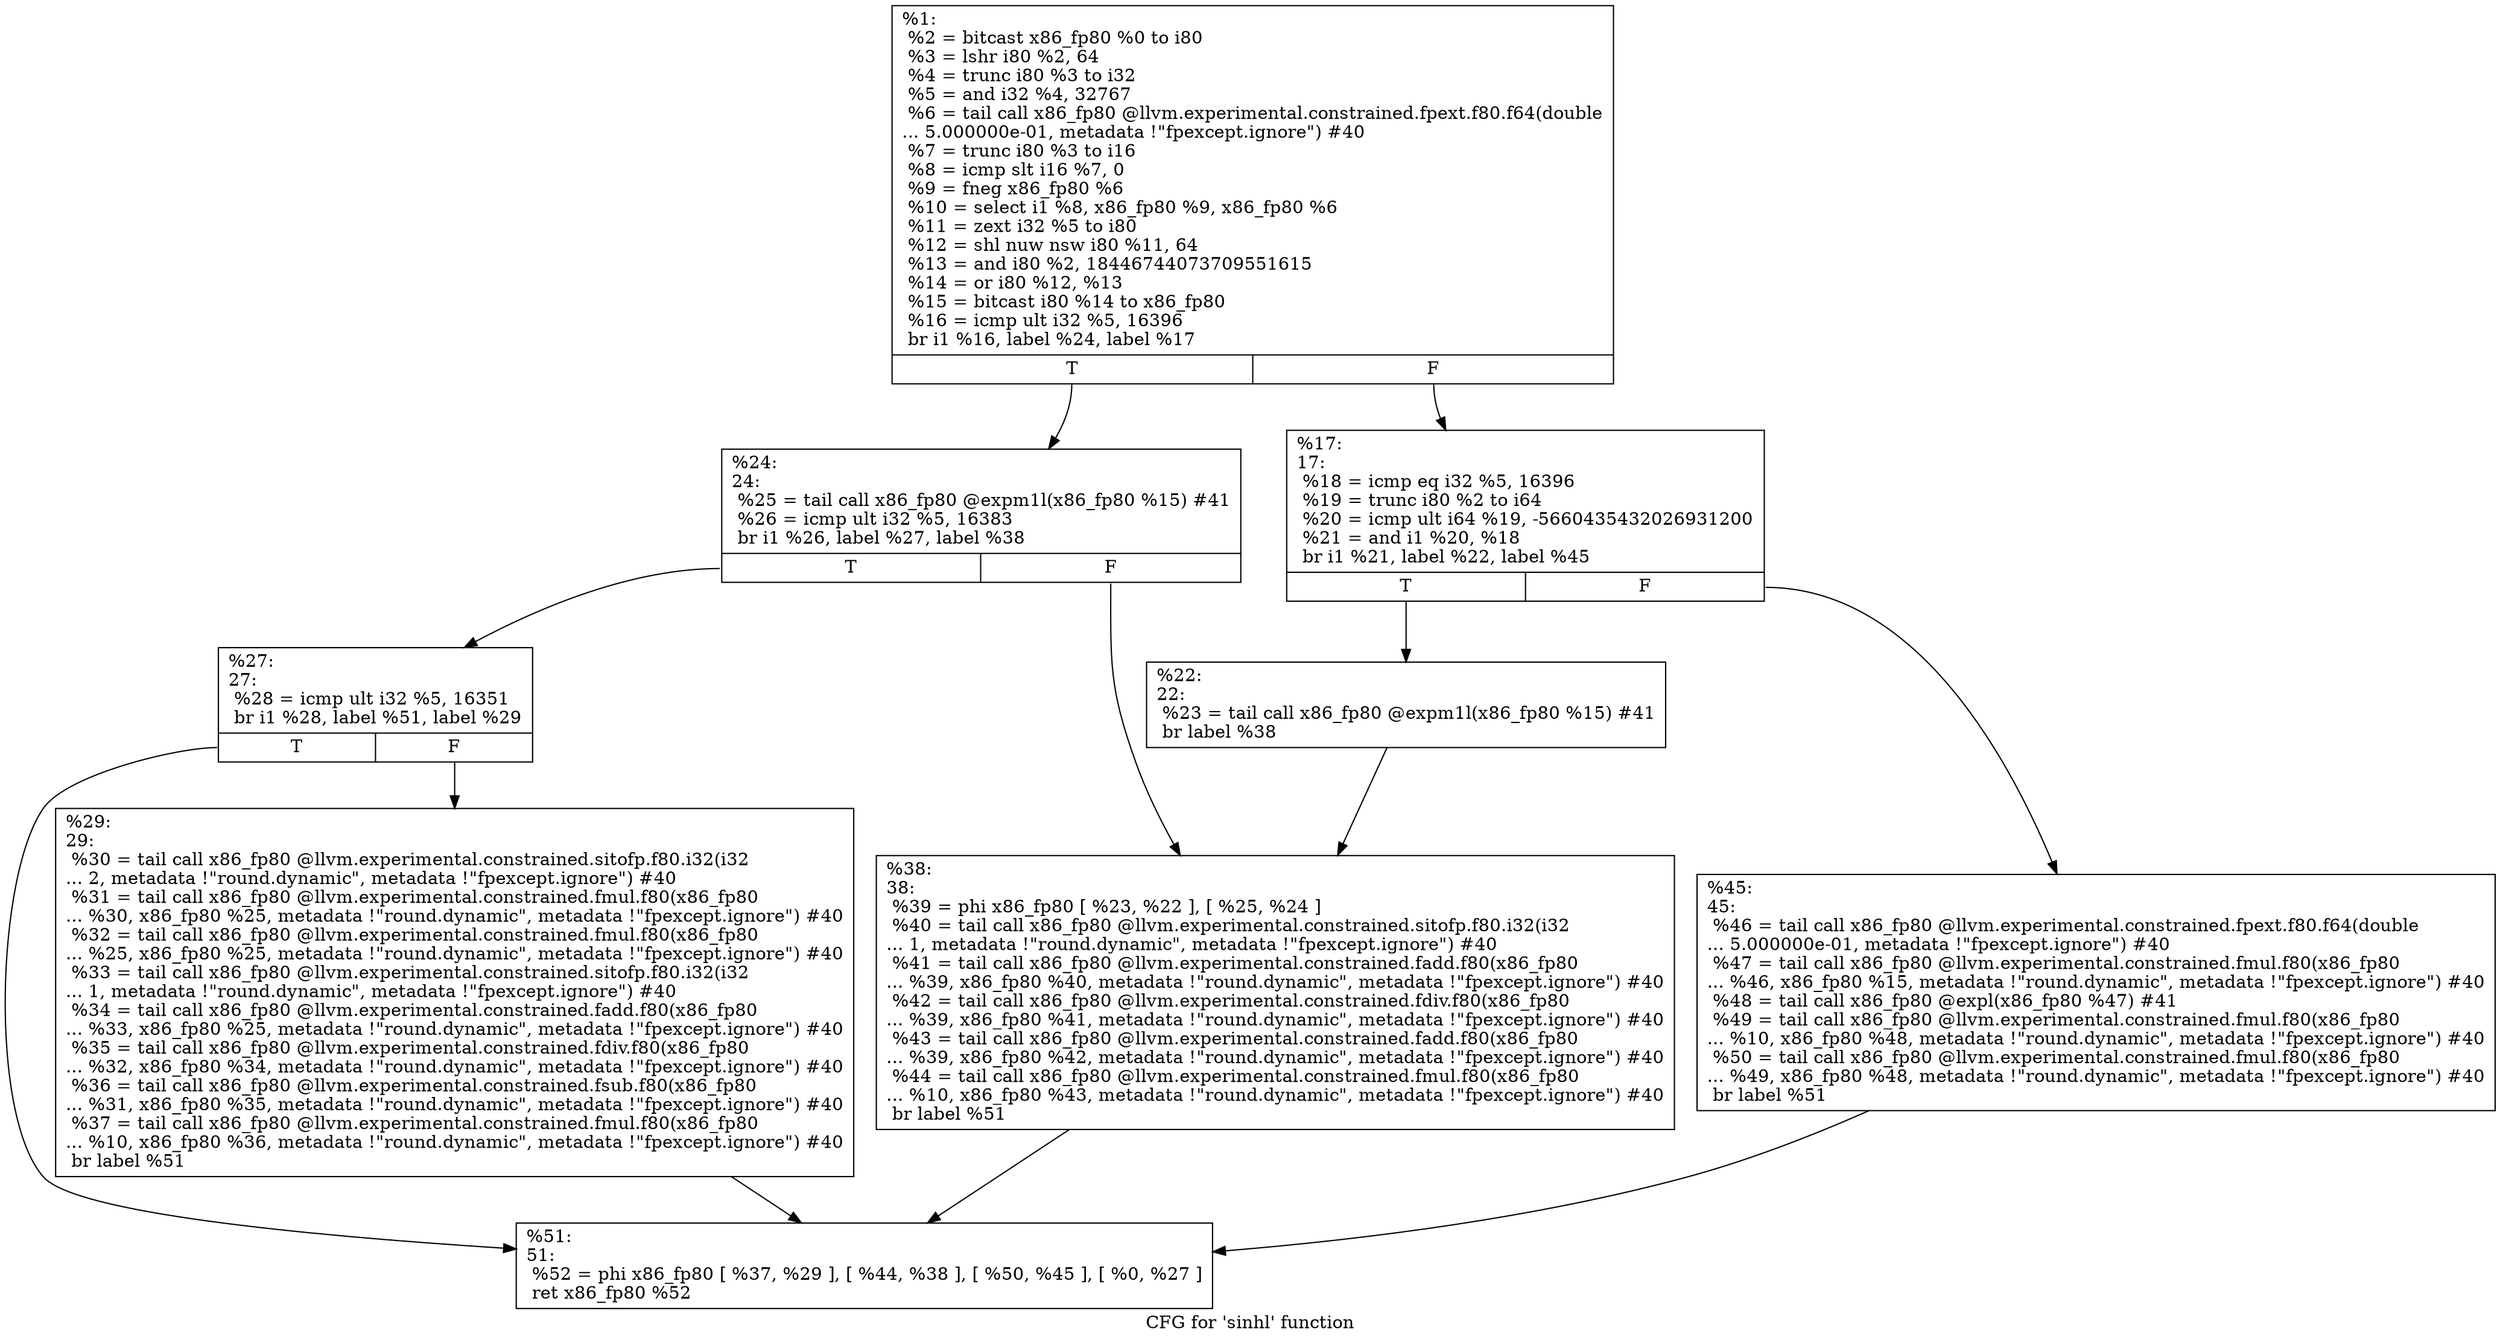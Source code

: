 digraph "CFG for 'sinhl' function" {
	label="CFG for 'sinhl' function";

	Node0x1eef910 [shape=record,label="{%1:\l  %2 = bitcast x86_fp80 %0 to i80\l  %3 = lshr i80 %2, 64\l  %4 = trunc i80 %3 to i32\l  %5 = and i32 %4, 32767\l  %6 = tail call x86_fp80 @llvm.experimental.constrained.fpext.f80.f64(double\l... 5.000000e-01, metadata !\"fpexcept.ignore\") #40\l  %7 = trunc i80 %3 to i16\l  %8 = icmp slt i16 %7, 0\l  %9 = fneg x86_fp80 %6\l  %10 = select i1 %8, x86_fp80 %9, x86_fp80 %6\l  %11 = zext i32 %5 to i80\l  %12 = shl nuw nsw i80 %11, 64\l  %13 = and i80 %2, 18446744073709551615\l  %14 = or i80 %12, %13\l  %15 = bitcast i80 %14 to x86_fp80\l  %16 = icmp ult i32 %5, 16396\l  br i1 %16, label %24, label %17\l|{<s0>T|<s1>F}}"];
	Node0x1eef910:s0 -> Node0x1eefa00;
	Node0x1eef910:s1 -> Node0x1eef960;
	Node0x1eef960 [shape=record,label="{%17:\l17:                                               \l  %18 = icmp eq i32 %5, 16396\l  %19 = trunc i80 %2 to i64\l  %20 = icmp ult i64 %19, -5660435432026931200\l  %21 = and i1 %20, %18\l  br i1 %21, label %22, label %45\l|{<s0>T|<s1>F}}"];
	Node0x1eef960:s0 -> Node0x1eef9b0;
	Node0x1eef960:s1 -> Node0x1eefb40;
	Node0x1eef9b0 [shape=record,label="{%22:\l22:                                               \l  %23 = tail call x86_fp80 @expm1l(x86_fp80 %15) #41\l  br label %38\l}"];
	Node0x1eef9b0 -> Node0x1eefaf0;
	Node0x1eefa00 [shape=record,label="{%24:\l24:                                               \l  %25 = tail call x86_fp80 @expm1l(x86_fp80 %15) #41\l  %26 = icmp ult i32 %5, 16383\l  br i1 %26, label %27, label %38\l|{<s0>T|<s1>F}}"];
	Node0x1eefa00:s0 -> Node0x1eefa50;
	Node0x1eefa00:s1 -> Node0x1eefaf0;
	Node0x1eefa50 [shape=record,label="{%27:\l27:                                               \l  %28 = icmp ult i32 %5, 16351\l  br i1 %28, label %51, label %29\l|{<s0>T|<s1>F}}"];
	Node0x1eefa50:s0 -> Node0x1eefb90;
	Node0x1eefa50:s1 -> Node0x1eefaa0;
	Node0x1eefaa0 [shape=record,label="{%29:\l29:                                               \l  %30 = tail call x86_fp80 @llvm.experimental.constrained.sitofp.f80.i32(i32\l... 2, metadata !\"round.dynamic\", metadata !\"fpexcept.ignore\") #40\l  %31 = tail call x86_fp80 @llvm.experimental.constrained.fmul.f80(x86_fp80\l... %30, x86_fp80 %25, metadata !\"round.dynamic\", metadata !\"fpexcept.ignore\") #40\l  %32 = tail call x86_fp80 @llvm.experimental.constrained.fmul.f80(x86_fp80\l... %25, x86_fp80 %25, metadata !\"round.dynamic\", metadata !\"fpexcept.ignore\") #40\l  %33 = tail call x86_fp80 @llvm.experimental.constrained.sitofp.f80.i32(i32\l... 1, metadata !\"round.dynamic\", metadata !\"fpexcept.ignore\") #40\l  %34 = tail call x86_fp80 @llvm.experimental.constrained.fadd.f80(x86_fp80\l... %33, x86_fp80 %25, metadata !\"round.dynamic\", metadata !\"fpexcept.ignore\") #40\l  %35 = tail call x86_fp80 @llvm.experimental.constrained.fdiv.f80(x86_fp80\l... %32, x86_fp80 %34, metadata !\"round.dynamic\", metadata !\"fpexcept.ignore\") #40\l  %36 = tail call x86_fp80 @llvm.experimental.constrained.fsub.f80(x86_fp80\l... %31, x86_fp80 %35, metadata !\"round.dynamic\", metadata !\"fpexcept.ignore\") #40\l  %37 = tail call x86_fp80 @llvm.experimental.constrained.fmul.f80(x86_fp80\l... %10, x86_fp80 %36, metadata !\"round.dynamic\", metadata !\"fpexcept.ignore\") #40\l  br label %51\l}"];
	Node0x1eefaa0 -> Node0x1eefb90;
	Node0x1eefaf0 [shape=record,label="{%38:\l38:                                               \l  %39 = phi x86_fp80 [ %23, %22 ], [ %25, %24 ]\l  %40 = tail call x86_fp80 @llvm.experimental.constrained.sitofp.f80.i32(i32\l... 1, metadata !\"round.dynamic\", metadata !\"fpexcept.ignore\") #40\l  %41 = tail call x86_fp80 @llvm.experimental.constrained.fadd.f80(x86_fp80\l... %39, x86_fp80 %40, metadata !\"round.dynamic\", metadata !\"fpexcept.ignore\") #40\l  %42 = tail call x86_fp80 @llvm.experimental.constrained.fdiv.f80(x86_fp80\l... %39, x86_fp80 %41, metadata !\"round.dynamic\", metadata !\"fpexcept.ignore\") #40\l  %43 = tail call x86_fp80 @llvm.experimental.constrained.fadd.f80(x86_fp80\l... %39, x86_fp80 %42, metadata !\"round.dynamic\", metadata !\"fpexcept.ignore\") #40\l  %44 = tail call x86_fp80 @llvm.experimental.constrained.fmul.f80(x86_fp80\l... %10, x86_fp80 %43, metadata !\"round.dynamic\", metadata !\"fpexcept.ignore\") #40\l  br label %51\l}"];
	Node0x1eefaf0 -> Node0x1eefb90;
	Node0x1eefb40 [shape=record,label="{%45:\l45:                                               \l  %46 = tail call x86_fp80 @llvm.experimental.constrained.fpext.f80.f64(double\l... 5.000000e-01, metadata !\"fpexcept.ignore\") #40\l  %47 = tail call x86_fp80 @llvm.experimental.constrained.fmul.f80(x86_fp80\l... %46, x86_fp80 %15, metadata !\"round.dynamic\", metadata !\"fpexcept.ignore\") #40\l  %48 = tail call x86_fp80 @expl(x86_fp80 %47) #41\l  %49 = tail call x86_fp80 @llvm.experimental.constrained.fmul.f80(x86_fp80\l... %10, x86_fp80 %48, metadata !\"round.dynamic\", metadata !\"fpexcept.ignore\") #40\l  %50 = tail call x86_fp80 @llvm.experimental.constrained.fmul.f80(x86_fp80\l... %49, x86_fp80 %48, metadata !\"round.dynamic\", metadata !\"fpexcept.ignore\") #40\l  br label %51\l}"];
	Node0x1eefb40 -> Node0x1eefb90;
	Node0x1eefb90 [shape=record,label="{%51:\l51:                                               \l  %52 = phi x86_fp80 [ %37, %29 ], [ %44, %38 ], [ %50, %45 ], [ %0, %27 ]\l  ret x86_fp80 %52\l}"];
}
